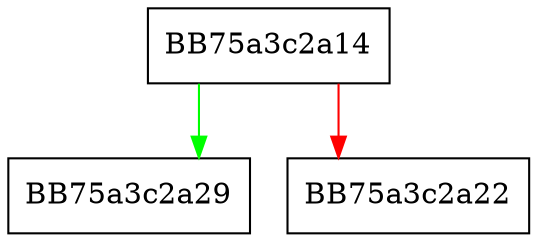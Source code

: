 digraph DynamicExecutablePage_validate_SIZE_T {
  node [shape="box"];
  graph [splines=ortho];
  BB75a3c2a14 -> BB75a3c2a29 [color="green"];
  BB75a3c2a14 -> BB75a3c2a22 [color="red"];
}